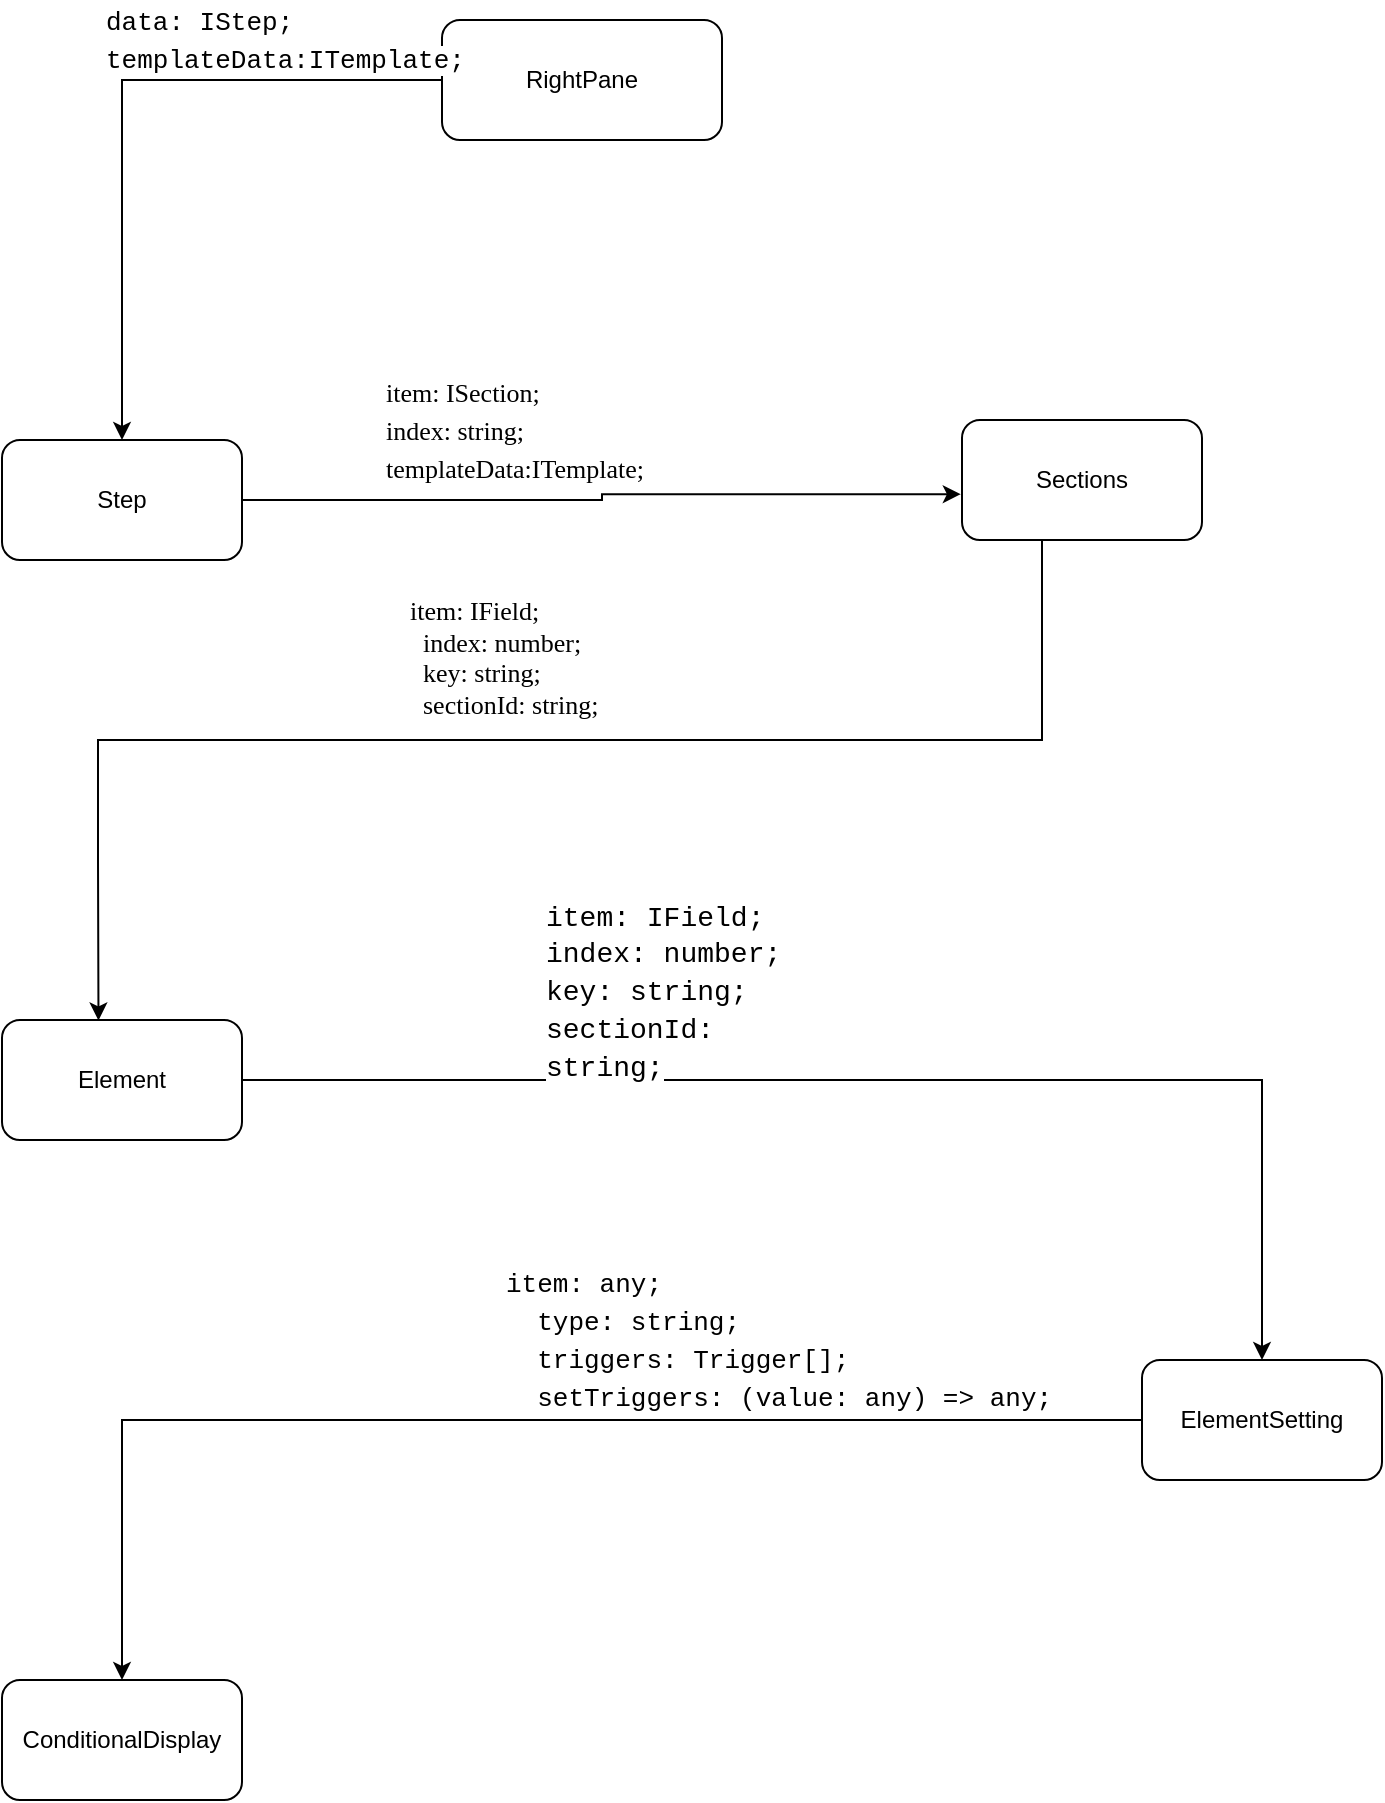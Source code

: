 <mxfile version="17.4.5" type="github">
  <diagram id="C5RBs43oDa-KdzZeNtuy" name="Page-1">
    <mxGraphModel dx="1700" dy="876" grid="1" gridSize="10" guides="1" tooltips="1" connect="1" arrows="1" fold="1" page="1" pageScale="1" pageWidth="827" pageHeight="1169" math="0" shadow="0">
      <root>
        <mxCell id="WIyWlLk6GJQsqaUBKTNV-0" />
        <mxCell id="WIyWlLk6GJQsqaUBKTNV-1" parent="WIyWlLk6GJQsqaUBKTNV-0" />
        <mxCell id="xrWyZx_qmxUupGpeKdhT-6" style="edgeStyle=orthogonalEdgeStyle;rounded=0;orthogonalLoop=1;jettySize=auto;html=1;entryX=0.5;entryY=0;entryDx=0;entryDy=0;" parent="WIyWlLk6GJQsqaUBKTNV-1" source="xrWyZx_qmxUupGpeKdhT-0" target="xrWyZx_qmxUupGpeKdhT-4" edge="1">
          <mxGeometry relative="1" as="geometry" />
        </mxCell>
        <mxCell id="xrWyZx_qmxUupGpeKdhT-0" value="RightPane" style="rounded=1;whiteSpace=wrap;html=1;" parent="WIyWlLk6GJQsqaUBKTNV-1" vertex="1">
          <mxGeometry x="300" y="260" width="140" height="60" as="geometry" />
        </mxCell>
        <mxCell id="FAizFpfYQqI71Mory9Aw-8" style="edgeStyle=orthogonalEdgeStyle;rounded=0;orthogonalLoop=1;jettySize=auto;html=1;entryX=0.5;entryY=0;entryDx=0;entryDy=0;fontFamily=Verdana;fontSize=13;fontColor=#000000;" edge="1" parent="WIyWlLk6GJQsqaUBKTNV-1" source="xrWyZx_qmxUupGpeKdhT-1" target="xrWyZx_qmxUupGpeKdhT-3">
          <mxGeometry relative="1" as="geometry">
            <Array as="points">
              <mxPoint x="670" y="960" />
              <mxPoint x="150" y="960" />
            </Array>
          </mxGeometry>
        </mxCell>
        <mxCell id="xrWyZx_qmxUupGpeKdhT-1" value="ElementSetting" style="rounded=1;whiteSpace=wrap;html=1;" parent="WIyWlLk6GJQsqaUBKTNV-1" vertex="1">
          <mxGeometry x="650" y="930" width="120" height="60" as="geometry" />
        </mxCell>
        <mxCell id="FAizFpfYQqI71Mory9Aw-3" style="edgeStyle=orthogonalEdgeStyle;rounded=0;orthogonalLoop=1;jettySize=auto;html=1;entryX=0.5;entryY=0;entryDx=0;entryDy=0;fontColor=#000000;" edge="1" parent="WIyWlLk6GJQsqaUBKTNV-1" source="xrWyZx_qmxUupGpeKdhT-2" target="xrWyZx_qmxUupGpeKdhT-1">
          <mxGeometry relative="1" as="geometry" />
        </mxCell>
        <mxCell id="xrWyZx_qmxUupGpeKdhT-2" value="Element" style="rounded=1;whiteSpace=wrap;html=1;" parent="WIyWlLk6GJQsqaUBKTNV-1" vertex="1">
          <mxGeometry x="80" y="760" width="120" height="60" as="geometry" />
        </mxCell>
        <mxCell id="xrWyZx_qmxUupGpeKdhT-3" value="ConditionalDisplay" style="rounded=1;whiteSpace=wrap;html=1;" parent="WIyWlLk6GJQsqaUBKTNV-1" vertex="1">
          <mxGeometry x="80" y="1090" width="120" height="60" as="geometry" />
        </mxCell>
        <mxCell id="xrWyZx_qmxUupGpeKdhT-9" style="edgeStyle=orthogonalEdgeStyle;rounded=0;orthogonalLoop=1;jettySize=auto;html=1;fontSize=13;fontColor=#000000;entryX=-0.005;entryY=0.618;entryDx=0;entryDy=0;entryPerimeter=0;" parent="WIyWlLk6GJQsqaUBKTNV-1" source="xrWyZx_qmxUupGpeKdhT-4" target="xrWyZx_qmxUupGpeKdhT-5" edge="1">
          <mxGeometry relative="1" as="geometry">
            <mxPoint x="490" y="500" as="targetPoint" />
          </mxGeometry>
        </mxCell>
        <mxCell id="xrWyZx_qmxUupGpeKdhT-4" value="Step" style="rounded=1;whiteSpace=wrap;html=1;" parent="WIyWlLk6GJQsqaUBKTNV-1" vertex="1">
          <mxGeometry x="80" y="470" width="120" height="60" as="geometry" />
        </mxCell>
        <mxCell id="xrWyZx_qmxUupGpeKdhT-11" style="edgeStyle=orthogonalEdgeStyle;rounded=0;orthogonalLoop=1;jettySize=auto;html=1;fontSize=13;fontColor=#000000;entryX=0.402;entryY=0.004;entryDx=0;entryDy=0;entryPerimeter=0;" parent="WIyWlLk6GJQsqaUBKTNV-1" source="xrWyZx_qmxUupGpeKdhT-5" target="xrWyZx_qmxUupGpeKdhT-2" edge="1">
          <mxGeometry relative="1" as="geometry">
            <Array as="points">
              <mxPoint x="600" y="620" />
              <mxPoint x="128" y="620" />
              <mxPoint x="128" y="680" />
            </Array>
            <mxPoint x="120" y="650" as="targetPoint" />
          </mxGeometry>
        </mxCell>
        <mxCell id="xrWyZx_qmxUupGpeKdhT-5" value="Sections" style="rounded=1;whiteSpace=wrap;html=1;" parent="WIyWlLk6GJQsqaUBKTNV-1" vertex="1">
          <mxGeometry x="560" y="460" width="120" height="60" as="geometry" />
        </mxCell>
        <mxCell id="xrWyZx_qmxUupGpeKdhT-7" value="&lt;div style=&quot;font-family: &amp;#34;consolas&amp;#34; , &amp;#34;courier new&amp;#34; , monospace ; font-size: 13px ; line-height: 19px&quot;&gt;&lt;div&gt;&lt;span style=&quot;background-color: rgb(255 , 255 , 255)&quot;&gt;&lt;font style=&quot;font-size: 13px&quot;&gt;data: IStep;&lt;/font&gt;&lt;/span&gt;&lt;/div&gt;&lt;div&gt;&lt;span style=&quot;background-color: rgb(255 , 255 , 255)&quot;&gt;&lt;font style=&quot;font-size: 13px&quot;&gt;templateData:ITemplate;&lt;/font&gt;&lt;/span&gt;&lt;/div&gt;&lt;/div&gt;" style="text;html=1;strokeColor=none;fillColor=none;align=left;verticalAlign=middle;whiteSpace=wrap;rounded=0;" parent="WIyWlLk6GJQsqaUBKTNV-1" vertex="1">
          <mxGeometry x="130" y="250" width="170" height="40" as="geometry" />
        </mxCell>
        <mxCell id="xrWyZx_qmxUupGpeKdhT-10" value="&lt;div style=&quot;line-height: 19px&quot;&gt;&lt;div&gt;&lt;font face=&quot;Verdana&quot; style=&quot;font-size: 13px&quot;&gt;&lt;br&gt;&lt;/font&gt;&lt;/div&gt;&lt;div&gt;&lt;span style=&quot;background-color: rgb(255 , 255 , 255)&quot;&gt;&lt;font face=&quot;Verdana&quot; style=&quot;font-size: 13px&quot;&gt;item: ISection;&lt;/font&gt;&lt;/span&gt;&lt;/div&gt;&lt;div&gt;&lt;span style=&quot;background-color: rgb(255 , 255 , 255)&quot;&gt;&lt;font face=&quot;Verdana&quot; style=&quot;font-size: 13px&quot;&gt;index: string;&lt;/font&gt;&lt;/span&gt;&lt;/div&gt;&lt;div&gt;&lt;span style=&quot;background-color: rgb(255 , 255 , 255)&quot;&gt;&lt;font face=&quot;Verdana&quot; style=&quot;font-size: 13px&quot;&gt;templateData:ITemplate;&lt;/font&gt;&lt;/span&gt;&lt;/div&gt;&lt;/div&gt;" style="text;html=1;strokeColor=none;fillColor=none;align=left;verticalAlign=middle;whiteSpace=wrap;rounded=0;labelBackgroundColor=#FFFFFF;fontSize=13;fontColor=#000000;" parent="WIyWlLk6GJQsqaUBKTNV-1" vertex="1">
          <mxGeometry x="270" y="420" width="180" height="70" as="geometry" />
        </mxCell>
        <mxCell id="xrWyZx_qmxUupGpeKdhT-13" value="&lt;h5&gt;&lt;font face=&quot;Verdana&quot; style=&quot;font-size: 13px ; font-weight: normal&quot;&gt;item: IField;&lt;br&gt;&amp;nbsp;&amp;nbsp;index: number;&lt;br&gt;&lt;span style=&quot;background-color: rgb(255 , 255 , 255)&quot;&gt;&amp;nbsp; key: string;&lt;br&gt;&lt;/span&gt;&lt;span style=&quot;background-color: rgb(255 , 255 , 255)&quot;&gt;&amp;nbsp; sectionId: string;&lt;/span&gt;&lt;/font&gt;&lt;/h5&gt;" style="text;html=1;strokeColor=none;fillColor=none;spacing=5;spacingTop=-20;whiteSpace=wrap;overflow=hidden;rounded=0;labelBackgroundColor=#FFFFFF;fontSize=13;fontColor=#000000;" parent="WIyWlLk6GJQsqaUBKTNV-1" vertex="1">
          <mxGeometry x="279" y="540" width="171" height="70" as="geometry" />
        </mxCell>
        <mxCell id="FAizFpfYQqI71Mory9Aw-5" value="&lt;font style=&quot;font-size: 14px&quot;&gt;&lt;span style=&quot;background-color: rgb(255 , 255 , 255) ; font-family: &amp;#34;consolas&amp;#34; , &amp;#34;courier new&amp;#34; , monospace&quot;&gt;item: IField;&lt;/span&gt;&lt;span style=&quot;background-color: rgb(255 , 255 , 255)&quot;&gt;&lt;br&gt;&lt;/span&gt;&lt;/font&gt;&lt;div style=&quot;font-family: &amp;#34;consolas&amp;#34; , &amp;#34;courier new&amp;#34; , monospace ; font-weight: normal ; line-height: 19px ; font-size: 14px&quot;&gt;&lt;div&gt;&lt;span style=&quot;background-color: rgb(255 , 255 , 255)&quot;&gt;&lt;font style=&quot;font-size: 14px&quot;&gt;index: number;&lt;/font&gt;&lt;/span&gt;&lt;/div&gt;&lt;div&gt;&lt;span style=&quot;background-color: rgb(255 , 255 , 255)&quot;&gt;&lt;font style=&quot;font-size: 14px&quot;&gt;key: string;&lt;/font&gt;&lt;/span&gt;&lt;/div&gt;&lt;div&gt;&lt;span style=&quot;background-color: rgb(255 , 255 , 255)&quot;&gt;&lt;font style=&quot;font-size: 14px&quot;&gt;sectionId: string;&lt;/font&gt;&lt;/span&gt;&lt;/div&gt;&lt;/div&gt;&lt;span style=&quot;background-color: rgb(255 , 255 , 255) ; font-size: 14px&quot;&gt;&lt;br&gt;&lt;/span&gt;" style="text;html=1;strokeColor=none;fillColor=none;align=left;verticalAlign=middle;whiteSpace=wrap;rounded=0;" vertex="1" parent="WIyWlLk6GJQsqaUBKTNV-1">
          <mxGeometry x="350" y="710" width="150" height="90" as="geometry" />
        </mxCell>
        <mxCell id="FAizFpfYQqI71Mory9Aw-9" value="&lt;div style=&quot;font-family: &amp;#34;consolas&amp;#34; , &amp;#34;courier new&amp;#34; , monospace ; font-size: 13px ; line-height: 19px&quot;&gt;&lt;div&gt;&lt;span style=&quot;background-color: rgb(255 , 255 , 255)&quot;&gt;item: any;&lt;/span&gt;&lt;/div&gt;&lt;div&gt;&lt;span style=&quot;background-color: rgb(255 , 255 , 255)&quot;&gt;&amp;nbsp; type: string;&lt;/span&gt;&lt;/div&gt;&lt;div&gt;&lt;span style=&quot;background-color: rgb(255 , 255 , 255)&quot;&gt;&amp;nbsp; triggers: Trigger[];&lt;/span&gt;&lt;/div&gt;&lt;div&gt;&lt;span style=&quot;background-color: rgb(255 , 255 , 255)&quot;&gt;&amp;nbsp; setTriggers: (value: any) =&amp;gt; any;&lt;/span&gt;&lt;/div&gt;&lt;/div&gt;" style="text;html=1;strokeColor=none;fillColor=none;align=left;verticalAlign=middle;whiteSpace=wrap;rounded=0;" vertex="1" parent="WIyWlLk6GJQsqaUBKTNV-1">
          <mxGeometry x="330" y="880" width="280" height="80" as="geometry" />
        </mxCell>
      </root>
    </mxGraphModel>
  </diagram>
</mxfile>
